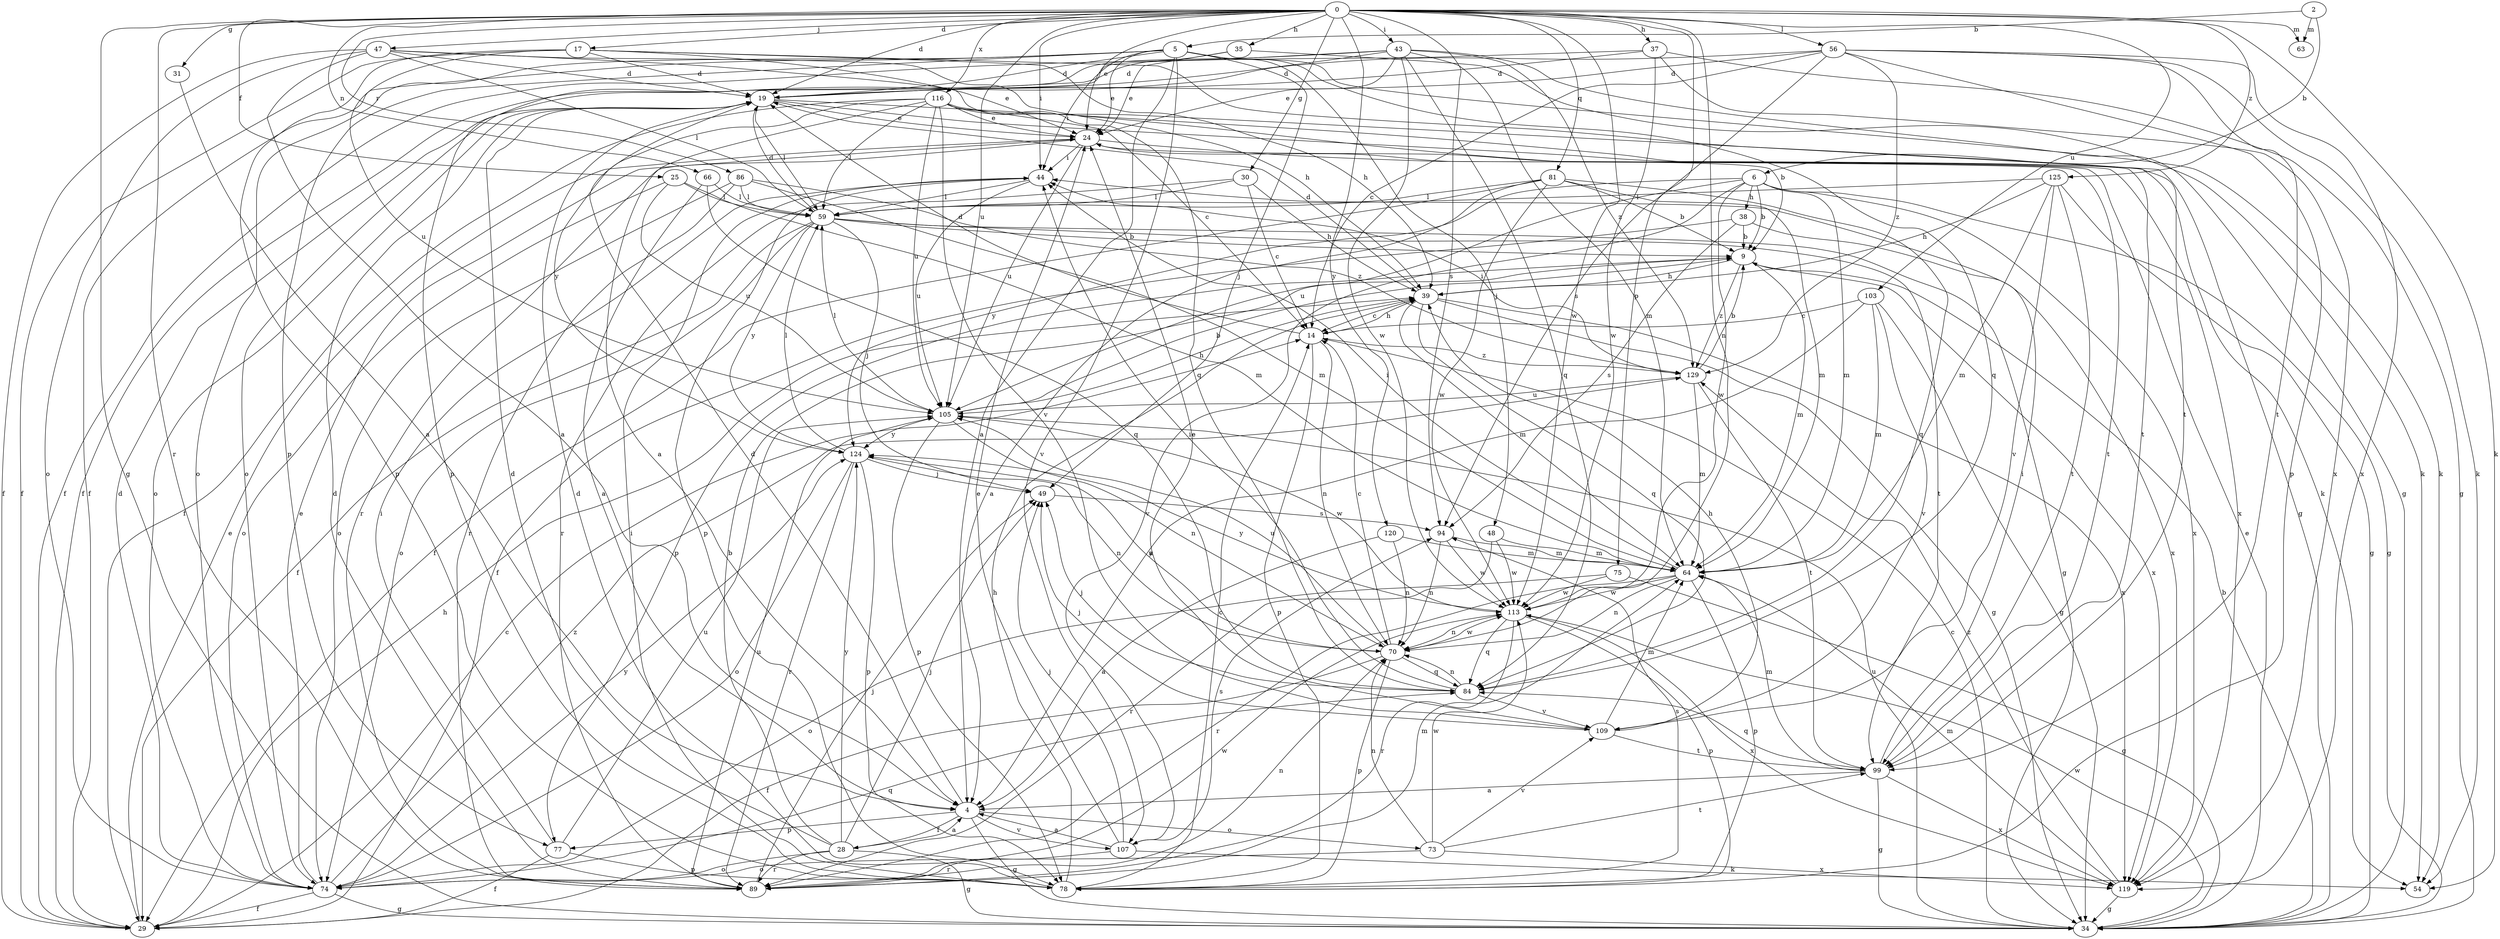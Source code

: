 strict digraph  {
0;
2;
4;
5;
6;
9;
14;
17;
19;
24;
25;
28;
29;
30;
31;
34;
35;
37;
38;
39;
43;
44;
47;
48;
49;
54;
56;
59;
63;
64;
66;
70;
73;
74;
75;
77;
78;
81;
84;
86;
89;
94;
99;
103;
105;
107;
109;
113;
116;
119;
120;
124;
125;
129;
0 -> 17  [label=d];
0 -> 19  [label=d];
0 -> 24  [label=e];
0 -> 25  [label=f];
0 -> 30  [label=g];
0 -> 31  [label=g];
0 -> 34  [label=g];
0 -> 35  [label=h];
0 -> 37  [label=h];
0 -> 43  [label=i];
0 -> 44  [label=i];
0 -> 47  [label=j];
0 -> 54  [label=k];
0 -> 56  [label=l];
0 -> 63  [label=m];
0 -> 66  [label=n];
0 -> 70  [label=n];
0 -> 75  [label=p];
0 -> 81  [label=q];
0 -> 86  [label=r];
0 -> 89  [label=r];
0 -> 94  [label=s];
0 -> 103  [label=u];
0 -> 105  [label=u];
0 -> 113  [label=w];
0 -> 116  [label=x];
0 -> 120  [label=y];
0 -> 125  [label=z];
2 -> 5  [label=b];
2 -> 6  [label=b];
2 -> 63  [label=m];
4 -> 19  [label=d];
4 -> 28  [label=f];
4 -> 34  [label=g];
4 -> 73  [label=o];
4 -> 77  [label=p];
4 -> 107  [label=v];
5 -> 4  [label=a];
5 -> 19  [label=d];
5 -> 24  [label=e];
5 -> 29  [label=f];
5 -> 44  [label=i];
5 -> 48  [label=j];
5 -> 49  [label=j];
5 -> 54  [label=k];
5 -> 74  [label=o];
5 -> 77  [label=p];
5 -> 84  [label=q];
5 -> 107  [label=v];
6 -> 9  [label=b];
6 -> 34  [label=g];
6 -> 38  [label=h];
6 -> 64  [label=m];
6 -> 105  [label=u];
6 -> 107  [label=v];
6 -> 113  [label=w];
6 -> 119  [label=x];
6 -> 124  [label=y];
9 -> 39  [label=h];
9 -> 64  [label=m];
9 -> 77  [label=p];
9 -> 119  [label=x];
9 -> 129  [label=z];
14 -> 19  [label=d];
14 -> 39  [label=h];
14 -> 70  [label=n];
14 -> 78  [label=p];
14 -> 129  [label=z];
17 -> 19  [label=d];
17 -> 24  [label=e];
17 -> 29  [label=f];
17 -> 39  [label=h];
17 -> 78  [label=p];
17 -> 99  [label=t];
17 -> 105  [label=u];
19 -> 24  [label=e];
19 -> 54  [label=k];
19 -> 59  [label=l];
19 -> 74  [label=o];
19 -> 99  [label=t];
24 -> 44  [label=i];
24 -> 89  [label=r];
24 -> 99  [label=t];
24 -> 105  [label=u];
24 -> 119  [label=x];
25 -> 59  [label=l];
25 -> 64  [label=m];
25 -> 74  [label=o];
25 -> 105  [label=u];
28 -> 4  [label=a];
28 -> 9  [label=b];
28 -> 19  [label=d];
28 -> 34  [label=g];
28 -> 49  [label=j];
28 -> 74  [label=o];
28 -> 89  [label=r];
28 -> 124  [label=y];
29 -> 14  [label=c];
29 -> 24  [label=e];
29 -> 39  [label=h];
30 -> 14  [label=c];
30 -> 39  [label=h];
30 -> 59  [label=l];
30 -> 89  [label=r];
31 -> 4  [label=a];
34 -> 9  [label=b];
34 -> 14  [label=c];
34 -> 24  [label=e];
34 -> 105  [label=u];
34 -> 113  [label=w];
35 -> 19  [label=d];
35 -> 24  [label=e];
35 -> 54  [label=k];
37 -> 19  [label=d];
37 -> 34  [label=g];
37 -> 74  [label=o];
37 -> 113  [label=w];
37 -> 119  [label=x];
38 -> 9  [label=b];
38 -> 29  [label=f];
38 -> 94  [label=s];
38 -> 119  [label=x];
39 -> 14  [label=c];
39 -> 19  [label=d];
39 -> 34  [label=g];
39 -> 64  [label=m];
39 -> 84  [label=q];
39 -> 119  [label=x];
43 -> 19  [label=d];
43 -> 24  [label=e];
43 -> 29  [label=f];
43 -> 34  [label=g];
43 -> 64  [label=m];
43 -> 78  [label=p];
43 -> 84  [label=q];
43 -> 113  [label=w];
43 -> 129  [label=z];
44 -> 59  [label=l];
44 -> 78  [label=p];
44 -> 105  [label=u];
47 -> 4  [label=a];
47 -> 19  [label=d];
47 -> 29  [label=f];
47 -> 39  [label=h];
47 -> 59  [label=l];
47 -> 74  [label=o];
47 -> 84  [label=q];
48 -> 64  [label=m];
48 -> 89  [label=r];
48 -> 113  [label=w];
49 -> 94  [label=s];
56 -> 14  [label=c];
56 -> 19  [label=d];
56 -> 29  [label=f];
56 -> 54  [label=k];
56 -> 78  [label=p];
56 -> 94  [label=s];
56 -> 99  [label=t];
56 -> 119  [label=x];
56 -> 129  [label=z];
59 -> 9  [label=b];
59 -> 19  [label=d];
59 -> 29  [label=f];
59 -> 34  [label=g];
59 -> 49  [label=j];
59 -> 74  [label=o];
59 -> 99  [label=t];
59 -> 124  [label=y];
64 -> 44  [label=i];
64 -> 70  [label=n];
64 -> 78  [label=p];
64 -> 89  [label=r];
64 -> 113  [label=w];
66 -> 4  [label=a];
66 -> 59  [label=l];
66 -> 84  [label=q];
70 -> 14  [label=c];
70 -> 29  [label=f];
70 -> 78  [label=p];
70 -> 84  [label=q];
70 -> 105  [label=u];
70 -> 113  [label=w];
70 -> 124  [label=y];
73 -> 70  [label=n];
73 -> 74  [label=o];
73 -> 99  [label=t];
73 -> 109  [label=v];
73 -> 113  [label=w];
73 -> 119  [label=x];
74 -> 19  [label=d];
74 -> 24  [label=e];
74 -> 29  [label=f];
74 -> 34  [label=g];
74 -> 84  [label=q];
74 -> 124  [label=y];
74 -> 129  [label=z];
75 -> 34  [label=g];
75 -> 74  [label=o];
75 -> 113  [label=w];
77 -> 29  [label=f];
77 -> 44  [label=i];
77 -> 78  [label=p];
77 -> 105  [label=u];
78 -> 14  [label=c];
78 -> 19  [label=d];
78 -> 39  [label=h];
78 -> 44  [label=i];
78 -> 94  [label=s];
81 -> 4  [label=a];
81 -> 9  [label=b];
81 -> 29  [label=f];
81 -> 59  [label=l];
81 -> 64  [label=m];
81 -> 84  [label=q];
81 -> 113  [label=w];
84 -> 44  [label=i];
84 -> 49  [label=j];
84 -> 70  [label=n];
84 -> 109  [label=v];
86 -> 59  [label=l];
86 -> 64  [label=m];
86 -> 74  [label=o];
86 -> 89  [label=r];
86 -> 129  [label=z];
89 -> 19  [label=d];
89 -> 49  [label=j];
89 -> 64  [label=m];
89 -> 70  [label=n];
89 -> 105  [label=u];
89 -> 113  [label=w];
94 -> 64  [label=m];
94 -> 70  [label=n];
94 -> 113  [label=w];
99 -> 4  [label=a];
99 -> 34  [label=g];
99 -> 44  [label=i];
99 -> 64  [label=m];
99 -> 84  [label=q];
99 -> 119  [label=x];
103 -> 4  [label=a];
103 -> 14  [label=c];
103 -> 34  [label=g];
103 -> 64  [label=m];
103 -> 109  [label=v];
105 -> 9  [label=b];
105 -> 39  [label=h];
105 -> 59  [label=l];
105 -> 70  [label=n];
105 -> 78  [label=p];
105 -> 113  [label=w];
105 -> 124  [label=y];
107 -> 4  [label=a];
107 -> 24  [label=e];
107 -> 49  [label=j];
107 -> 54  [label=k];
107 -> 89  [label=r];
107 -> 94  [label=s];
109 -> 24  [label=e];
109 -> 39  [label=h];
109 -> 49  [label=j];
109 -> 64  [label=m];
109 -> 99  [label=t];
113 -> 70  [label=n];
113 -> 78  [label=p];
113 -> 84  [label=q];
113 -> 89  [label=r];
113 -> 119  [label=x];
113 -> 124  [label=y];
116 -> 4  [label=a];
116 -> 9  [label=b];
116 -> 14  [label=c];
116 -> 24  [label=e];
116 -> 29  [label=f];
116 -> 34  [label=g];
116 -> 59  [label=l];
116 -> 105  [label=u];
116 -> 109  [label=v];
116 -> 124  [label=y];
119 -> 34  [label=g];
119 -> 64  [label=m];
119 -> 129  [label=z];
120 -> 4  [label=a];
120 -> 64  [label=m];
120 -> 70  [label=n];
124 -> 49  [label=j];
124 -> 59  [label=l];
124 -> 70  [label=n];
124 -> 74  [label=o];
124 -> 78  [label=p];
124 -> 89  [label=r];
125 -> 34  [label=g];
125 -> 39  [label=h];
125 -> 59  [label=l];
125 -> 64  [label=m];
125 -> 99  [label=t];
125 -> 109  [label=v];
129 -> 9  [label=b];
129 -> 44  [label=i];
129 -> 64  [label=m];
129 -> 99  [label=t];
129 -> 105  [label=u];
}
